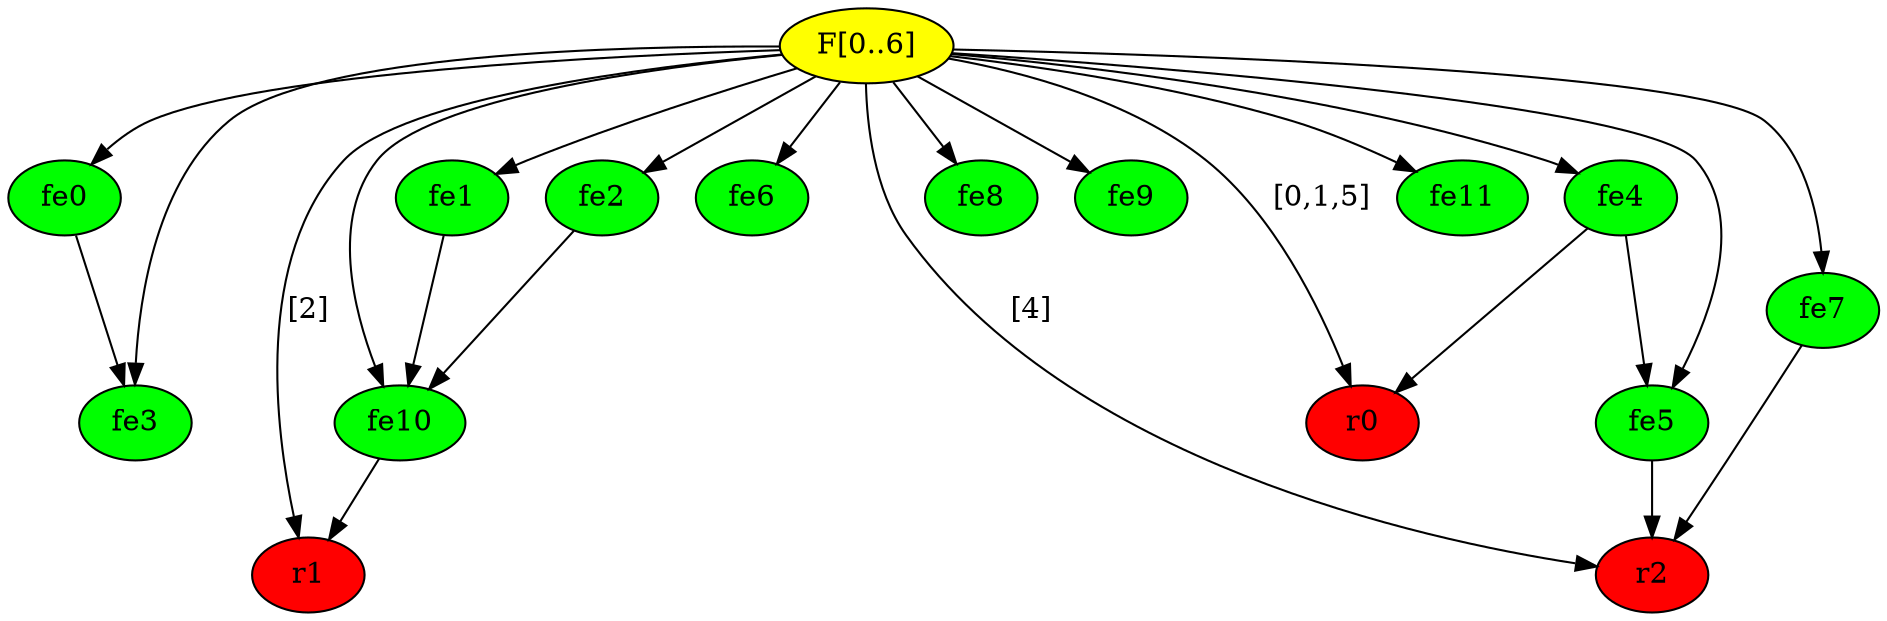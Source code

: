 digraph {
	"F[0..6]" [label="F[0..6]" fillcolor=yellow style=filled]
	fe0 [label=fe0 fillcolor=green style=filled]
	fe1 [label=fe1 fillcolor=green style=filled]
	fe2 [label=fe2 fillcolor=green style=filled]
	fe3 [label=fe3 fillcolor=green style=filled]
	fe4 [label=fe4 fillcolor=green style=filled]
	fe5 [label=fe5 fillcolor=green style=filled]
	fe6 [label=fe6 fillcolor=green style=filled]
	fe7 [label=fe7 fillcolor=green style=filled]
	fe8 [label=fe8 fillcolor=green style=filled]
	fe9 [label=fe9 fillcolor=green style=filled]
	fe10 [label=fe10 fillcolor=green style=filled]
	fe11 [label=fe11 fillcolor=green style=filled]
	r0 [label=r0 fillcolor=red style=filled]
	r1 [label=r1 fillcolor=red style=filled]
	r2 [label=r2 fillcolor=red style=filled]
	"F[0..6]" -> fe0
	"F[0..6]" -> fe1
	"F[0..6]" -> fe2
	"F[0..6]" -> fe3
	"F[0..6]" -> fe4
	"F[0..6]" -> fe5
	"F[0..6]" -> fe6
	"F[0..6]" -> fe7
	"F[0..6]" -> fe8
	"F[0..6]" -> fe9
	"F[0..6]" -> fe10
	"F[0..6]" -> fe11
	"F[0..6]" -> r0 [label="[0,1,5]"]
	"F[0..6]" -> r1 [label="[2]"]
	"F[0..6]" -> r2 [label="[4]"]
	fe0 -> fe3
	fe1 -> fe10
	fe2 -> fe10
	fe4 -> fe5
	fe4 -> r0
	fe5 -> r2
	fe7 -> r2
	fe10 -> r1
}

